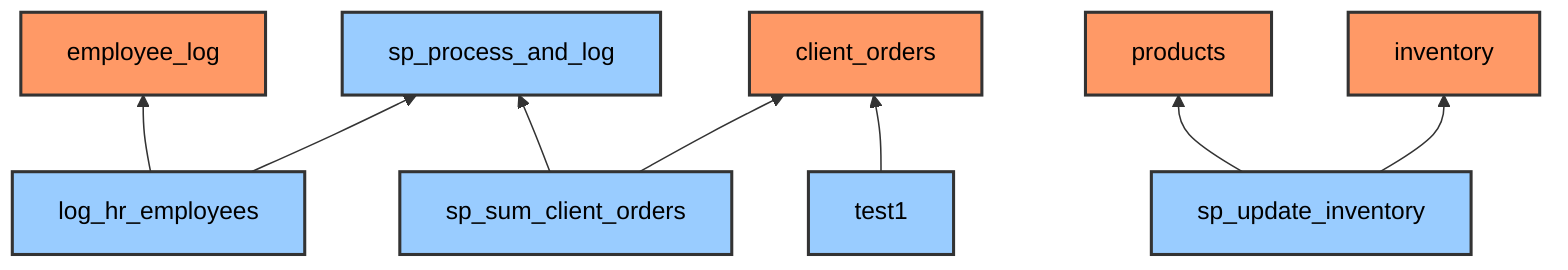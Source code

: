 graph BT
    %% Node styles
    classDef table fill:#f96,stroke:#333,stroke-width:2px,color:#000;
    classDef stored_proc fill:#9cf,stroke:#333,stroke-width:2px ,color:#000;
    log_hr_employees --> employee_log
    sp_sum_client_orders --> client_orders
    test1 --> client_orders
    sp_update_inventory --> products
    sp_update_inventory --> inventory
    log_hr_employees --> sp_process_and_log
    sp_sum_client_orders --> sp_process_and_log
    class inventory,employee_log,client_orders,products,employees table;
    class log_hr_employees,sp_process_and_log,sp_sum_client_orders,test1,sp_update_inventory stored_proc;